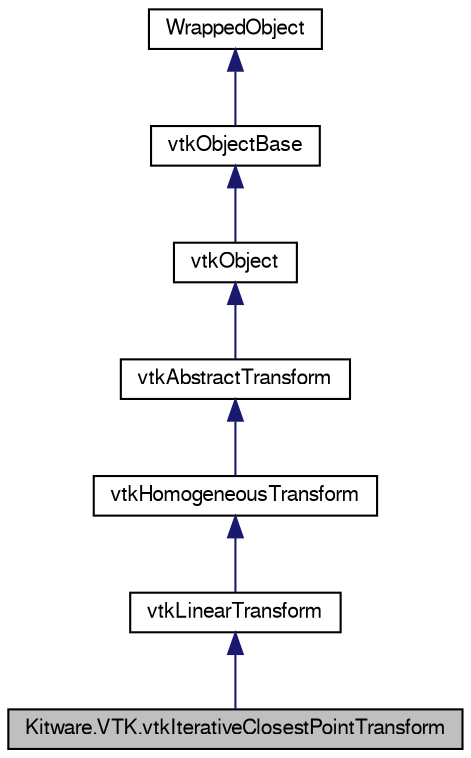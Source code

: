 digraph G
{
  bgcolor="transparent";
  edge [fontname="FreeSans",fontsize="10",labelfontname="FreeSans",labelfontsize="10"];
  node [fontname="FreeSans",fontsize="10",shape=record];
  Node1 [label="Kitware.VTK.vtkIterativeClosestPointTransform",height=0.2,width=0.4,color="black", fillcolor="grey75", style="filled" fontcolor="black"];
  Node2 -> Node1 [dir="back",color="midnightblue",fontsize="10",style="solid",fontname="FreeSans"];
  Node2 [label="vtkLinearTransform",height=0.2,width=0.4,color="black",URL="$class_kitware_1_1_v_t_k_1_1vtk_linear_transform.html",tooltip="vtkLinearTransform - abstract superclass for linear transformations"];
  Node3 -> Node2 [dir="back",color="midnightblue",fontsize="10",style="solid",fontname="FreeSans"];
  Node3 [label="vtkHomogeneousTransform",height=0.2,width=0.4,color="black",URL="$class_kitware_1_1_v_t_k_1_1vtk_homogeneous_transform.html",tooltip="vtkHomogeneousTransform - superclass for homogeneous transformations"];
  Node4 -> Node3 [dir="back",color="midnightblue",fontsize="10",style="solid",fontname="FreeSans"];
  Node4 [label="vtkAbstractTransform",height=0.2,width=0.4,color="black",URL="$class_kitware_1_1_v_t_k_1_1vtk_abstract_transform.html",tooltip="vtkAbstractTransform - superclass for all geometric transformations"];
  Node5 -> Node4 [dir="back",color="midnightblue",fontsize="10",style="solid",fontname="FreeSans"];
  Node5 [label="vtkObject",height=0.2,width=0.4,color="black",URL="$class_kitware_1_1_v_t_k_1_1vtk_object.html",tooltip="vtkObject - abstract base class for most VTK objects"];
  Node6 -> Node5 [dir="back",color="midnightblue",fontsize="10",style="solid",fontname="FreeSans"];
  Node6 [label="vtkObjectBase",height=0.2,width=0.4,color="black",URL="$class_kitware_1_1_v_t_k_1_1vtk_object_base.html",tooltip="vtkObjectBase - abstract base class for most VTK objects"];
  Node7 -> Node6 [dir="back",color="midnightblue",fontsize="10",style="solid",fontname="FreeSans"];
  Node7 [label="WrappedObject",height=0.2,width=0.4,color="black",URL="$class_kitware_1_1_v_t_k_1_1_wrapped_object.html",tooltip="Base class for all the mummy wrapped classes in Kitware.VTK."];
}
